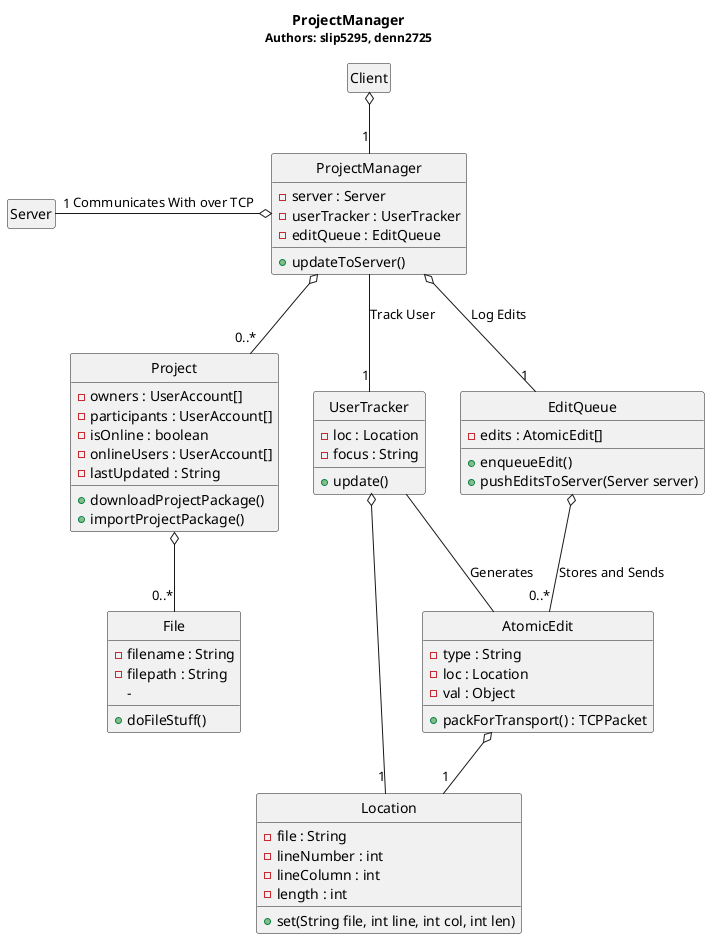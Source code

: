 @startuml
hide circle
hide empty members

title <b>ProjectManager</b>\n<size:12>Authors: slip5295, denn2725</size>

class "Client" as sq_c

class "ProjectManager" as sq_projmgr {
    -server : Server
    -userTracker : UserTracker
    -editQueue : EditQueue
    +updateToServer()
}

class "Server" as sq_server

class "Project" as proj {
    -owners : UserAccount[]
    -participants : UserAccount[]
    -isOnline : boolean
    -onlineUsers : UserAccount[]
    -lastUpdated : String
    +downloadProjectPackage()
    +importProjectPackage()
}

class "File" as file {
    -filename : String
    -filepath : String
    -
    +doFileStuff()
}

class "UserTracker" as projmgr_utrack {
    -loc : Location
    -focus : String
    +update()
}

class "EditQueue" as projmgr_editq {
    -edits : AtomicEdit[]
    +enqueueEdit()
    +pushEditsToServer(Server server)
}

class "AtomicEdit" as editq_atomedit {
    -type : String
    -loc : Location
    -val : Object
    +packForTransport() : TCPPacket
}

class "Location" as loc {
    -file : String
    -lineNumber : int
    -lineColumn : int
    -length : int
    +set(String file, int line, int col, int len)
}

sq_c o-- "1" sq_projmgr

sq_projmgr o-left- "1" sq_server : Communicates With over TCP

sq_projmgr -- "1" projmgr_utrack : Track User
sq_projmgr o-- "1" projmgr_editq : Log Edits
sq_projmgr o-- "0..*" proj

proj o-- "0..*" file

projmgr_editq o-- "0..*" editq_atomedit : Stores and Sends

projmgr_utrack o-- "1" loc
projmgr_utrack -- editq_atomedit : Generates

editq_atomedit o-- "1" loc



@enduml